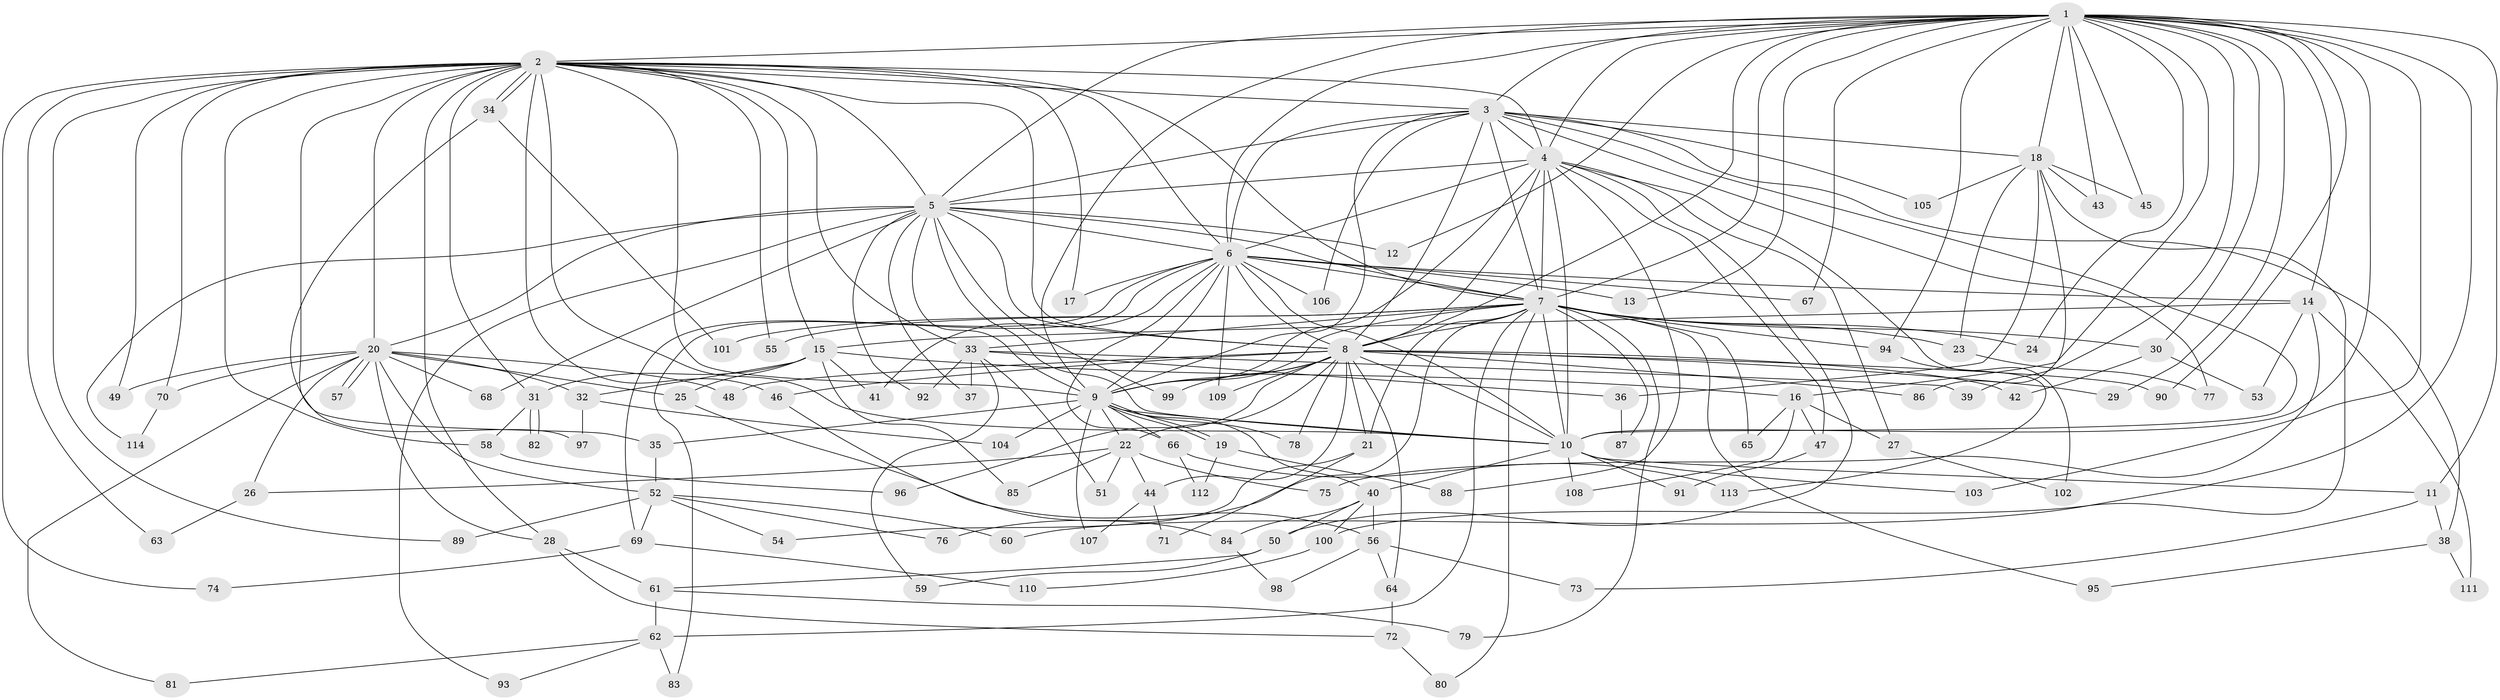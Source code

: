 // Generated by graph-tools (version 1.1) at 2025/43/03/09/25 04:43:19]
// undirected, 114 vertices, 253 edges
graph export_dot {
graph [start="1"]
  node [color=gray90,style=filled];
  1;
  2;
  3;
  4;
  5;
  6;
  7;
  8;
  9;
  10;
  11;
  12;
  13;
  14;
  15;
  16;
  17;
  18;
  19;
  20;
  21;
  22;
  23;
  24;
  25;
  26;
  27;
  28;
  29;
  30;
  31;
  32;
  33;
  34;
  35;
  36;
  37;
  38;
  39;
  40;
  41;
  42;
  43;
  44;
  45;
  46;
  47;
  48;
  49;
  50;
  51;
  52;
  53;
  54;
  55;
  56;
  57;
  58;
  59;
  60;
  61;
  62;
  63;
  64;
  65;
  66;
  67;
  68;
  69;
  70;
  71;
  72;
  73;
  74;
  75;
  76;
  77;
  78;
  79;
  80;
  81;
  82;
  83;
  84;
  85;
  86;
  87;
  88;
  89;
  90;
  91;
  92;
  93;
  94;
  95;
  96;
  97;
  98;
  99;
  100;
  101;
  102;
  103;
  104;
  105;
  106;
  107;
  108;
  109;
  110;
  111;
  112;
  113;
  114;
  1 -- 2;
  1 -- 3;
  1 -- 4;
  1 -- 5;
  1 -- 6;
  1 -- 7;
  1 -- 8;
  1 -- 9;
  1 -- 10;
  1 -- 11;
  1 -- 12;
  1 -- 13;
  1 -- 14;
  1 -- 16;
  1 -- 18;
  1 -- 24;
  1 -- 29;
  1 -- 30;
  1 -- 39;
  1 -- 43;
  1 -- 45;
  1 -- 60;
  1 -- 67;
  1 -- 90;
  1 -- 94;
  1 -- 103;
  2 -- 3;
  2 -- 4;
  2 -- 5;
  2 -- 6;
  2 -- 7;
  2 -- 8;
  2 -- 9;
  2 -- 10;
  2 -- 15;
  2 -- 17;
  2 -- 20;
  2 -- 28;
  2 -- 31;
  2 -- 33;
  2 -- 34;
  2 -- 34;
  2 -- 35;
  2 -- 46;
  2 -- 49;
  2 -- 55;
  2 -- 58;
  2 -- 63;
  2 -- 70;
  2 -- 74;
  2 -- 89;
  3 -- 4;
  3 -- 5;
  3 -- 6;
  3 -- 7;
  3 -- 8;
  3 -- 9;
  3 -- 10;
  3 -- 18;
  3 -- 38;
  3 -- 77;
  3 -- 105;
  3 -- 106;
  4 -- 5;
  4 -- 6;
  4 -- 7;
  4 -- 8;
  4 -- 9;
  4 -- 10;
  4 -- 27;
  4 -- 47;
  4 -- 50;
  4 -- 88;
  4 -- 102;
  5 -- 6;
  5 -- 7;
  5 -- 8;
  5 -- 9;
  5 -- 10;
  5 -- 12;
  5 -- 20;
  5 -- 37;
  5 -- 68;
  5 -- 92;
  5 -- 93;
  5 -- 99;
  5 -- 114;
  6 -- 7;
  6 -- 8;
  6 -- 9;
  6 -- 10;
  6 -- 13;
  6 -- 14;
  6 -- 17;
  6 -- 41;
  6 -- 66;
  6 -- 67;
  6 -- 69;
  6 -- 83;
  6 -- 106;
  6 -- 109;
  7 -- 8;
  7 -- 9;
  7 -- 10;
  7 -- 21;
  7 -- 23;
  7 -- 24;
  7 -- 30;
  7 -- 33;
  7 -- 55;
  7 -- 62;
  7 -- 65;
  7 -- 76;
  7 -- 79;
  7 -- 80;
  7 -- 87;
  7 -- 94;
  7 -- 95;
  7 -- 101;
  8 -- 9;
  8 -- 10;
  8 -- 21;
  8 -- 22;
  8 -- 29;
  8 -- 42;
  8 -- 44;
  8 -- 46;
  8 -- 48;
  8 -- 64;
  8 -- 78;
  8 -- 86;
  8 -- 90;
  8 -- 96;
  8 -- 99;
  8 -- 109;
  9 -- 10;
  9 -- 19;
  9 -- 19;
  9 -- 22;
  9 -- 35;
  9 -- 40;
  9 -- 66;
  9 -- 78;
  9 -- 104;
  9 -- 107;
  10 -- 11;
  10 -- 40;
  10 -- 91;
  10 -- 103;
  10 -- 108;
  11 -- 38;
  11 -- 73;
  14 -- 15;
  14 -- 53;
  14 -- 75;
  14 -- 111;
  15 -- 16;
  15 -- 25;
  15 -- 31;
  15 -- 32;
  15 -- 41;
  15 -- 85;
  16 -- 27;
  16 -- 47;
  16 -- 65;
  16 -- 108;
  18 -- 23;
  18 -- 36;
  18 -- 43;
  18 -- 45;
  18 -- 86;
  18 -- 100;
  18 -- 105;
  19 -- 88;
  19 -- 112;
  20 -- 25;
  20 -- 26;
  20 -- 28;
  20 -- 32;
  20 -- 48;
  20 -- 49;
  20 -- 52;
  20 -- 57;
  20 -- 57;
  20 -- 68;
  20 -- 70;
  20 -- 81;
  21 -- 54;
  21 -- 71;
  22 -- 26;
  22 -- 44;
  22 -- 51;
  22 -- 75;
  22 -- 85;
  23 -- 77;
  25 -- 56;
  26 -- 63;
  27 -- 102;
  28 -- 61;
  28 -- 72;
  30 -- 42;
  30 -- 53;
  31 -- 58;
  31 -- 82;
  31 -- 82;
  32 -- 97;
  32 -- 104;
  33 -- 36;
  33 -- 37;
  33 -- 39;
  33 -- 51;
  33 -- 59;
  33 -- 92;
  34 -- 97;
  34 -- 101;
  35 -- 52;
  36 -- 87;
  38 -- 95;
  38 -- 111;
  40 -- 50;
  40 -- 56;
  40 -- 84;
  40 -- 100;
  44 -- 71;
  44 -- 107;
  46 -- 84;
  47 -- 91;
  50 -- 59;
  50 -- 61;
  52 -- 54;
  52 -- 60;
  52 -- 69;
  52 -- 76;
  52 -- 89;
  56 -- 64;
  56 -- 73;
  56 -- 98;
  58 -- 96;
  61 -- 62;
  61 -- 79;
  62 -- 81;
  62 -- 83;
  62 -- 93;
  64 -- 72;
  66 -- 112;
  66 -- 113;
  69 -- 74;
  69 -- 110;
  70 -- 114;
  72 -- 80;
  84 -- 98;
  94 -- 113;
  100 -- 110;
}
